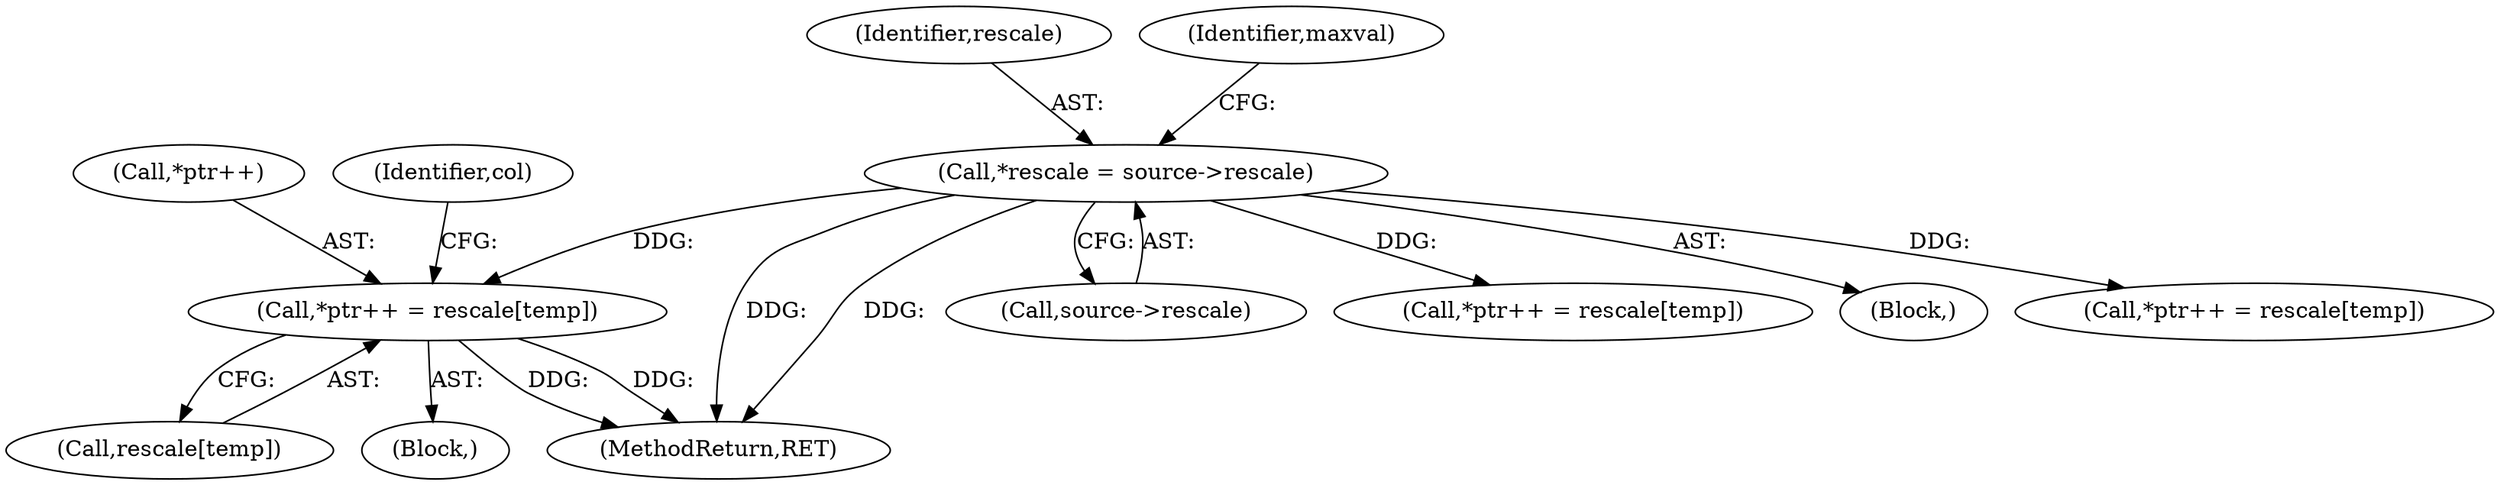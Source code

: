 digraph "0_libjpeg-turbo_9c78a04df4e44ef6487eee99c4258397f4fdca55_2@array" {
"1000247" [label="(Call,*ptr++ = rescale[temp])"];
"1000114" [label="(Call,*rescale = source->rescale)"];
"1000116" [label="(Call,source->rescale)"];
"1000219" [label="(Call,*ptr++ = rescale[temp])"];
"1000251" [label="(Call,rescale[temp])"];
"1000168" [label="(Block,)"];
"1000248" [label="(Call,*ptr++)"];
"1000256" [label="(MethodReturn,RET)"];
"1000104" [label="(Block,)"];
"1000115" [label="(Identifier,rescale)"];
"1000122" [label="(Identifier,maxval)"];
"1000114" [label="(Call,*rescale = source->rescale)"];
"1000167" [label="(Identifier,col)"];
"1000247" [label="(Call,*ptr++ = rescale[temp])"];
"1000191" [label="(Call,*ptr++ = rescale[temp])"];
"1000247" -> "1000168"  [label="AST: "];
"1000247" -> "1000251"  [label="CFG: "];
"1000248" -> "1000247"  [label="AST: "];
"1000251" -> "1000247"  [label="AST: "];
"1000167" -> "1000247"  [label="CFG: "];
"1000247" -> "1000256"  [label="DDG: "];
"1000247" -> "1000256"  [label="DDG: "];
"1000114" -> "1000247"  [label="DDG: "];
"1000114" -> "1000104"  [label="AST: "];
"1000114" -> "1000116"  [label="CFG: "];
"1000115" -> "1000114"  [label="AST: "];
"1000116" -> "1000114"  [label="AST: "];
"1000122" -> "1000114"  [label="CFG: "];
"1000114" -> "1000256"  [label="DDG: "];
"1000114" -> "1000256"  [label="DDG: "];
"1000114" -> "1000191"  [label="DDG: "];
"1000114" -> "1000219"  [label="DDG: "];
}
